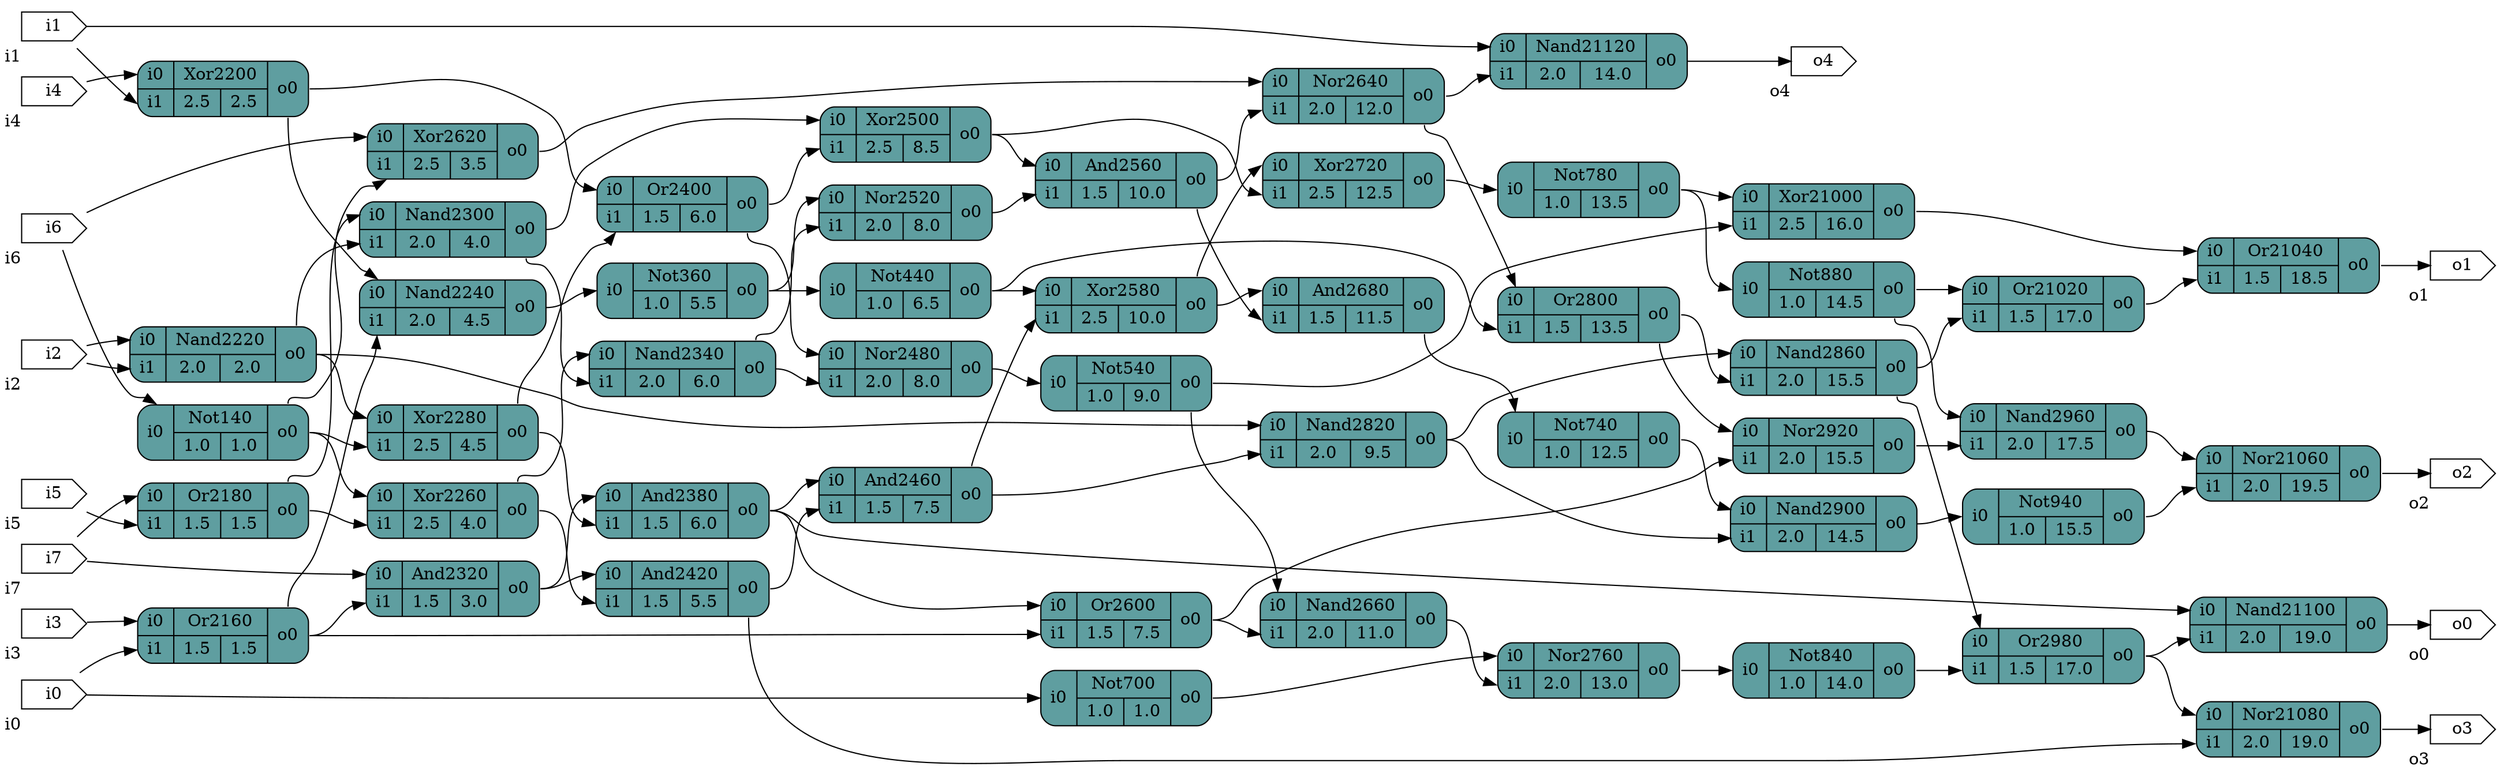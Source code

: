 digraph test {
		graph [rankdir = LR];
		Not140[shape=record; style="rounded,filled"; fillcolor=cadetblue; label="{{<i0>i0}|{Not140|{1.0|1.0}}|{<o0>o0}}"]
		Or2160[shape=record; style="rounded,filled"; fillcolor=cadetblue; label="{{<i0>i0|<i1>i1}|{Or2160|{1.5|1.5}}|{<o0>o0}}"]
		Or2180[shape=record; style="rounded,filled"; fillcolor=cadetblue; label="{{<i0>i0|<i1>i1}|{Or2180|{1.5|1.5}}|{<o0>o0}}"]
		Xor2200[shape=record; style="rounded,filled"; fillcolor=cadetblue; label="{{<i0>i0|<i1>i1}|{Xor2200|{2.5|2.5}}|{<o0>o0}}"]
		Nand2220[shape=record; style="rounded,filled"; fillcolor=cadetblue; label="{{<i0>i0|<i1>i1}|{Nand2220|{2.0|2.0}}|{<o0>o0}}"]
		Nand2240[shape=record; style="rounded,filled"; fillcolor=cadetblue; label="{{<i0>i0|<i1>i1}|{Nand2240|{2.0|4.5}}|{<o0>o0}}"]
		Xor2260[shape=record; style="rounded,filled"; fillcolor=cadetblue; label="{{<i0>i0|<i1>i1}|{Xor2260|{2.5|4.0}}|{<o0>o0}}"]
		Xor2280[shape=record; style="rounded,filled"; fillcolor=cadetblue; label="{{<i0>i0|<i1>i1}|{Xor2280|{2.5|4.5}}|{<o0>o0}}"]
		Nand2300[shape=record; style="rounded,filled"; fillcolor=cadetblue; label="{{<i0>i0|<i1>i1}|{Nand2300|{2.0|4.0}}|{<o0>o0}}"]
		And2320[shape=record; style="rounded,filled"; fillcolor=cadetblue; label="{{<i0>i0|<i1>i1}|{And2320|{1.5|3.0}}|{<o0>o0}}"]
		Nand2340[shape=record; style="rounded,filled"; fillcolor=cadetblue; label="{{<i0>i0|<i1>i1}|{Nand2340|{2.0|6.0}}|{<o0>o0}}"]
		Not360[shape=record; style="rounded,filled"; fillcolor=cadetblue; label="{{<i0>i0}|{Not360|{1.0|5.5}}|{<o0>o0}}"]
		And2380[shape=record; style="rounded,filled"; fillcolor=cadetblue; label="{{<i0>i0|<i1>i1}|{And2380|{1.5|6.0}}|{<o0>o0}}"]
		Or2400[shape=record; style="rounded,filled"; fillcolor=cadetblue; label="{{<i0>i0|<i1>i1}|{Or2400|{1.5|6.0}}|{<o0>o0}}"]
		And2420[shape=record; style="rounded,filled"; fillcolor=cadetblue; label="{{<i0>i0|<i1>i1}|{And2420|{1.5|5.5}}|{<o0>o0}}"]
		Not440[shape=record; style="rounded,filled"; fillcolor=cadetblue; label="{{<i0>i0}|{Not440|{1.0|6.5}}|{<o0>o0}}"]
		And2460[shape=record; style="rounded,filled"; fillcolor=cadetblue; label="{{<i0>i0|<i1>i1}|{And2460|{1.5|7.5}}|{<o0>o0}}"]
		Nor2480[shape=record; style="rounded,filled"; fillcolor=cadetblue; label="{{<i0>i0|<i1>i1}|{Nor2480|{2.0|8.0}}|{<o0>o0}}"]
		Xor2500[shape=record; style="rounded,filled"; fillcolor=cadetblue; label="{{<i0>i0|<i1>i1}|{Xor2500|{2.5|8.5}}|{<o0>o0}}"]
		Nor2520[shape=record; style="rounded,filled"; fillcolor=cadetblue; label="{{<i0>i0|<i1>i1}|{Nor2520|{2.0|8.0}}|{<o0>o0}}"]
		Not540[shape=record; style="rounded,filled"; fillcolor=cadetblue; label="{{<i0>i0}|{Not540|{1.0|9.0}}|{<o0>o0}}"]
		And2560[shape=record; style="rounded,filled"; fillcolor=cadetblue; label="{{<i0>i0|<i1>i1}|{And2560|{1.5|10.0}}|{<o0>o0}}"]
		Xor2580[shape=record; style="rounded,filled"; fillcolor=cadetblue; label="{{<i0>i0|<i1>i1}|{Xor2580|{2.5|10.0}}|{<o0>o0}}"]
		Or2600[shape=record; style="rounded,filled"; fillcolor=cadetblue; label="{{<i0>i0|<i1>i1}|{Or2600|{1.5|7.5}}|{<o0>o0}}"]
		Xor2620[shape=record; style="rounded,filled"; fillcolor=cadetblue; label="{{<i0>i0|<i1>i1}|{Xor2620|{2.5|3.5}}|{<o0>o0}}"]
		Nor2640[shape=record; style="rounded,filled"; fillcolor=cadetblue; label="{{<i0>i0|<i1>i1}|{Nor2640|{2.0|12.0}}|{<o0>o0}}"]
		Nand2660[shape=record; style="rounded,filled"; fillcolor=cadetblue; label="{{<i0>i0|<i1>i1}|{Nand2660|{2.0|11.0}}|{<o0>o0}}"]
		And2680[shape=record; style="rounded,filled"; fillcolor=cadetblue; label="{{<i0>i0|<i1>i1}|{And2680|{1.5|11.5}}|{<o0>o0}}"]
		Not700[shape=record; style="rounded,filled"; fillcolor=cadetblue; label="{{<i0>i0}|{Not700|{1.0|1.0}}|{<o0>o0}}"]
		Xor2720[shape=record; style="rounded,filled"; fillcolor=cadetblue; label="{{<i0>i0|<i1>i1}|{Xor2720|{2.5|12.5}}|{<o0>o0}}"]
		Not740[shape=record; style="rounded,filled"; fillcolor=cadetblue; label="{{<i0>i0}|{Not740|{1.0|12.5}}|{<o0>o0}}"]
		Nor2760[shape=record; style="rounded,filled"; fillcolor=cadetblue; label="{{<i0>i0|<i1>i1}|{Nor2760|{2.0|13.0}}|{<o0>o0}}"]
		Not780[shape=record; style="rounded,filled"; fillcolor=cadetblue; label="{{<i0>i0}|{Not780|{1.0|13.5}}|{<o0>o0}}"]
		Or2800[shape=record; style="rounded,filled"; fillcolor=cadetblue; label="{{<i0>i0|<i1>i1}|{Or2800|{1.5|13.5}}|{<o0>o0}}"]
		Nand2820[shape=record; style="rounded,filled"; fillcolor=cadetblue; label="{{<i0>i0|<i1>i1}|{Nand2820|{2.0|9.5}}|{<o0>o0}}"]
		Not840[shape=record; style="rounded,filled"; fillcolor=cadetblue; label="{{<i0>i0}|{Not840|{1.0|14.0}}|{<o0>o0}}"]
		Nand2860[shape=record; style="rounded,filled"; fillcolor=cadetblue; label="{{<i0>i0|<i1>i1}|{Nand2860|{2.0|15.5}}|{<o0>o0}}"]
		Not880[shape=record; style="rounded,filled"; fillcolor=cadetblue; label="{{<i0>i0}|{Not880|{1.0|14.5}}|{<o0>o0}}"]
		Nand2900[shape=record; style="rounded,filled"; fillcolor=cadetblue; label="{{<i0>i0|<i1>i1}|{Nand2900|{2.0|14.5}}|{<o0>o0}}"]
		Nor2920[shape=record; style="rounded,filled"; fillcolor=cadetblue; label="{{<i0>i0|<i1>i1}|{Nor2920|{2.0|15.5}}|{<o0>o0}}"]
		Not940[shape=record; style="rounded,filled"; fillcolor=cadetblue; label="{{<i0>i0}|{Not940|{1.0|15.5}}|{<o0>o0}}"]
		Nand2960[shape=record; style="rounded,filled"; fillcolor=cadetblue; label="{{<i0>i0|<i1>i1}|{Nand2960|{2.0|17.5}}|{<o0>o0}}"]
		Or2980[shape=record; style="rounded,filled"; fillcolor=cadetblue; label="{{<i0>i0|<i1>i1}|{Or2980|{1.5|17.0}}|{<o0>o0}}"]
		Xor21000[shape=record; style="rounded,filled"; fillcolor=cadetblue; label="{{<i0>i0|<i1>i1}|{Xor21000|{2.5|16.0}}|{<o0>o0}}"]
		Or21020[shape=record; style="rounded,filled"; fillcolor=cadetblue; label="{{<i0>i0|<i1>i1}|{Or21020|{1.5|17.0}}|{<o0>o0}}"]
		Or21040[shape=record; style="rounded,filled"; fillcolor=cadetblue; label="{{<i0>i0|<i1>i1}|{Or21040|{1.5|18.5}}|{<o0>o0}}"]
		Nor21060[shape=record; style="rounded,filled"; fillcolor=cadetblue; label="{{<i0>i0|<i1>i1}|{Nor21060|{2.0|19.5}}|{<o0>o0}}"]
		Nor21080[shape=record; style="rounded,filled"; fillcolor=cadetblue; label="{{<i0>i0|<i1>i1}|{Nor21080|{2.0|19.0}}|{<o0>o0}}"]
		Nand21100[shape=record; style="rounded,filled"; fillcolor=cadetblue; label="{{<i0>i0|<i1>i1}|{Nand21100|{2.0|19.0}}|{<o0>o0}}"]
		Nand21120[shape=record; style="rounded,filled"; fillcolor=cadetblue; label="{{<i0>i0|<i1>i1}|{Nand21120|{2.0|14.0}}|{<o0>o0}}"]
		i0[shape=cds,xlabel="i0"]
		i1[shape=cds,xlabel="i1"]
		i2[shape=cds,xlabel="i2"]
		i3[shape=cds,xlabel="i3"]
		i4[shape=cds,xlabel="i4"]
		i5[shape=cds,xlabel="i5"]
		i6[shape=cds,xlabel="i6"]
		i7[shape=cds,xlabel="i7"]
		o0[shape=cds,xlabel="o0"]
		o1[shape=cds,xlabel="o1"]
		o2[shape=cds,xlabel="o2"]
		o3[shape=cds,xlabel="o3"]
		o4[shape=cds,xlabel="o4"]
		i0 -> Or2160:i1;
		i0 -> Not700:i0;
		i1 -> Xor2200:i1;
		i1 -> Nand21120:i0;
		i2 -> Nand2220:i0;
		i2 -> Nand2220:i1;
		i3 -> Or2160:i0;
		i4 -> Xor2200:i0;
		i5 -> Or2180:i1;
		i6 -> Not140:i0;
		i6 -> Xor2620:i0;
		i7 -> Or2180:i0;
		i7 -> And2320:i0;
		Not140:o0 -> Xor2260:i0;
		Not140:o0 -> Xor2280:i1;
		Not140:o0 -> Xor2620:i1;
		Or2160:o0 -> Nand2240:i1;
		Or2160:o0 -> And2320:i1;
		Or2160:o0 -> Or2600:i1;
		Or2180:o0 -> Xor2260:i1;
		Or2180:o0 -> Nand2300:i0;
		Xor2200:o0 -> Nand2240:i0;
		Xor2200:o0 -> Or2400:i0;
		Nand2220:o0 -> Xor2280:i0;
		Nand2220:o0 -> Nand2300:i1;
		Nand2220:o0 -> Nand2820:i0;
		Nand2240:o0 -> Not360:i0;
		Xor2260:o0 -> Nand2340:i0;
		Xor2260:o0 -> And2420:i1;
		Xor2280:o0 -> And2380:i1;
		Xor2280:o0 -> Or2400:i1;
		Nand2300:o0 -> Nand2340:i1;
		Nand2300:o0 -> Xor2500:i0;
		And2320:o0 -> And2380:i0;
		And2320:o0 -> And2420:i0;
		Nand2340:o0 -> Nor2480:i1;
		Nand2340:o0 -> Nor2520:i1;
		Not360:o0 -> Not440:i0;
		Not360:o0 -> Nor2520:i0;
		And2380:o0 -> And2460:i0;
		And2380:o0 -> Or2600:i0;
		And2380:o0 -> Nand21100:i0;
		Or2400:o0 -> Nor2480:i0;
		Or2400:o0 -> Xor2500:i1;
		And2420:o0 -> And2460:i1;
		And2420:o0 -> Nor21080:i1;
		Not440:o0 -> Xor2580:i0;
		Not440:o0 -> Or2800:i1;
		And2460:o0 -> Xor2580:i1;
		And2460:o0 -> Nand2820:i1;
		Nor2480:o0 -> Not540:i0;
		Xor2500:o0 -> And2560:i0;
		Xor2500:o0 -> Xor2720:i1;
		Nor2520:o0 -> And2560:i1;
		Not540:o0 -> Nand2660:i0;
		Not540:o0 -> Xor21000:i1;
		And2560:o0 -> Nor2640:i1;
		And2560:o0 -> And2680:i1;
		Xor2580:o0 -> And2680:i0;
		Xor2580:o0 -> Xor2720:i0;
		Or2600:o0 -> Nand2660:i1;
		Or2600:o0 -> Nor2920:i1;
		Xor2620:o0 -> Nor2640:i0;
		Nor2640:o0 -> Or2800:i0;
		Nor2640:o0 -> Nand21120:i1;
		Nand2660:o0 -> Nor2760:i1;
		And2680:o0 -> Not740:i0;
		Not700:o0 -> Nor2760:i0;
		Xor2720:o0 -> Not780:i0;
		Not740:o0 -> Nand2900:i0;
		Nor2760:o0 -> Not840:i0;
		Not780:o0 -> Not880:i0;
		Not780:o0 -> Xor21000:i0;
		Or2800:o0 -> Nand2860:i1;
		Or2800:o0 -> Nor2920:i0;
		Nand2820:o0 -> Nand2860:i0;
		Nand2820:o0 -> Nand2900:i1;
		Not840:o0 -> Or2980:i1;
		Nand2860:o0 -> Or2980:i0;
		Nand2860:o0 -> Or21020:i1;
		Not880:o0 -> Nand2960:i0;
		Not880:o0 -> Or21020:i0;
		Nand2900:o0 -> Not940:i0;
		Nor2920:o0 -> Nand2960:i1;
		Not940:o0 -> Nor21060:i1;
		Nand2960:o0 -> Nor21060:i0;
		Or2980:o0 -> Nor21080:i0;
		Or2980:o0 -> Nand21100:i1;
		Xor21000:o0 -> Or21040:i0;
		Or21020:o0 -> Or21040:i1;
		Or21040:o0 -> o1;
		Nor21060:o0 -> o2;
		Nor21080:o0 -> o3;
		Nand21100:o0 -> o0;
		Nand21120:o0 -> o4;
}
